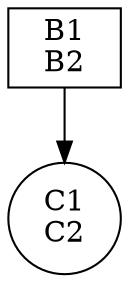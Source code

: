 digraph G {
graph [
name="blockChain22-compact"
]
"B1
B2" [shape=rectangle, type=block];
"C1
C2";
"B1
B2"->"C1
C2" ;
}
